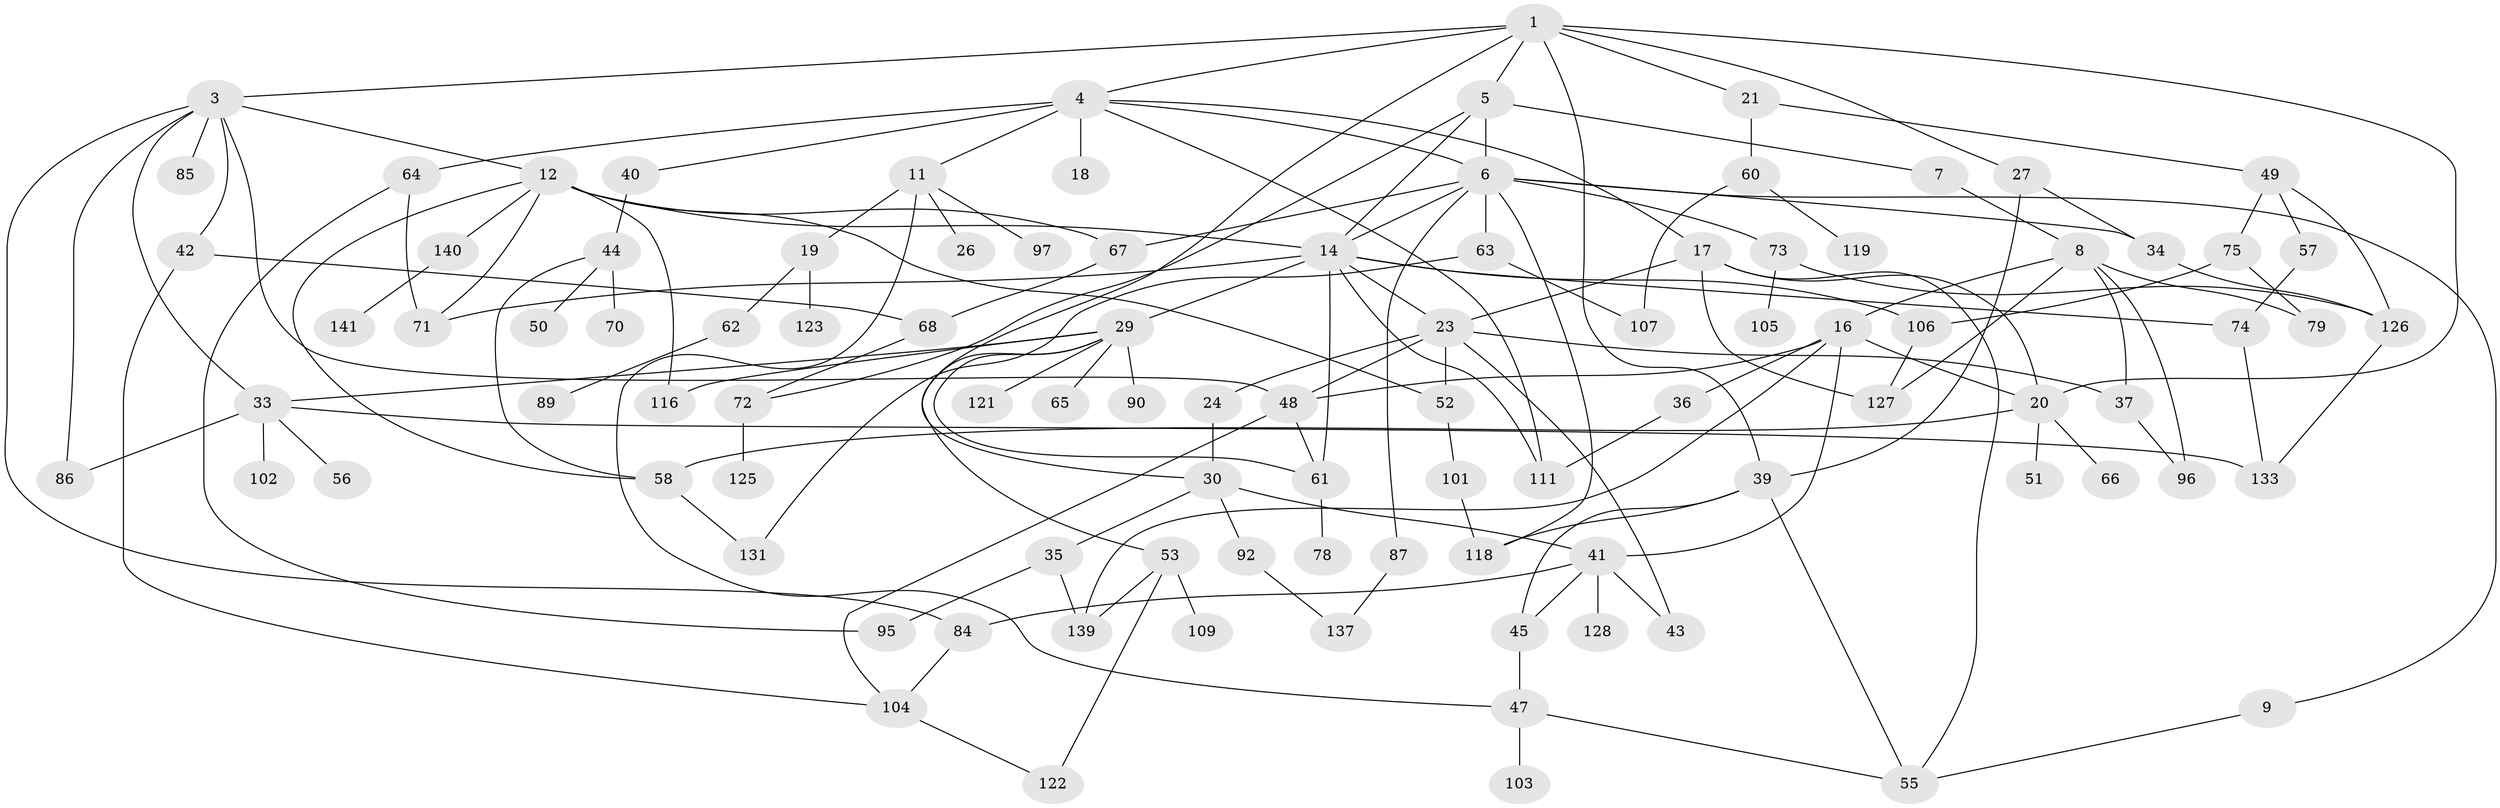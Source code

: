 // original degree distribution, {6: 0.03546099290780142, 4: 0.1347517730496454, 8: 0.014184397163120567, 5: 0.09929078014184398, 2: 0.24822695035460993, 3: 0.2198581560283688, 7: 0.014184397163120567, 1: 0.23404255319148937}
// Generated by graph-tools (version 1.1) at 2025/10/02/27/25 16:10:55]
// undirected, 98 vertices, 153 edges
graph export_dot {
graph [start="1"]
  node [color=gray90,style=filled];
  1 [super="+2"];
  3 [super="+32"];
  4 [super="+15"];
  5 [super="+25"];
  6 [super="+31"];
  7;
  8 [super="+10"];
  9;
  11 [super="+13"];
  12 [super="+28"];
  14 [super="+110"];
  16 [super="+22"];
  17 [super="+112"];
  18;
  19 [super="+136"];
  20 [super="+77"];
  21;
  23 [super="+76"];
  24 [super="+100"];
  26;
  27 [super="+81"];
  29 [super="+38"];
  30;
  33 [super="+46"];
  34;
  35 [super="+91"];
  36;
  37 [super="+94"];
  39;
  40;
  41 [super="+69"];
  42;
  43;
  44 [super="+59"];
  45 [super="+83"];
  47 [super="+132"];
  48 [super="+98"];
  49 [super="+130"];
  50;
  51;
  52 [super="+117"];
  53 [super="+54"];
  55;
  56 [super="+113"];
  57;
  58 [super="+88"];
  60 [super="+99"];
  61;
  62 [super="+114"];
  63;
  64 [super="+82"];
  65;
  66;
  67;
  68;
  70;
  71 [super="+108"];
  72 [super="+80"];
  73;
  74;
  75;
  78 [super="+138"];
  79 [super="+93"];
  84 [super="+115"];
  85;
  86;
  87;
  89;
  90;
  92;
  95;
  96;
  97;
  101;
  102;
  103 [super="+120"];
  104;
  105;
  106 [super="+124"];
  107;
  109;
  111 [super="+135"];
  116;
  118;
  119;
  121;
  122 [super="+134"];
  123;
  125;
  126 [super="+129"];
  127;
  128;
  131;
  133;
  137;
  139;
  140;
  141;
  1 -- 3;
  1 -- 5;
  1 -- 20;
  1 -- 30;
  1 -- 39;
  1 -- 27;
  1 -- 4;
  1 -- 21;
  3 -- 12;
  3 -- 33;
  3 -- 84;
  3 -- 85;
  3 -- 86;
  3 -- 42;
  3 -- 48;
  4 -- 11;
  4 -- 18;
  4 -- 64 [weight=2];
  4 -- 111;
  4 -- 6;
  4 -- 40;
  4 -- 17;
  5 -- 6;
  5 -- 7;
  5 -- 72;
  5 -- 14;
  6 -- 9;
  6 -- 14;
  6 -- 63;
  6 -- 34;
  6 -- 67;
  6 -- 118;
  6 -- 87;
  6 -- 73;
  7 -- 8;
  8 -- 16;
  8 -- 37;
  8 -- 79;
  8 -- 127;
  8 -- 96;
  9 -- 55;
  11 -- 26;
  11 -- 47;
  11 -- 97;
  11 -- 19 [weight=2];
  12 -- 52;
  12 -- 71;
  12 -- 14;
  12 -- 140;
  12 -- 67;
  12 -- 116;
  12 -- 58;
  14 -- 23;
  14 -- 29;
  14 -- 106;
  14 -- 71;
  14 -- 74;
  14 -- 61;
  14 -- 111;
  16 -- 41;
  16 -- 20 [weight=2];
  16 -- 48;
  16 -- 36;
  16 -- 139;
  17 -- 127;
  17 -- 20;
  17 -- 23;
  17 -- 55;
  19 -- 62;
  19 -- 123;
  20 -- 51;
  20 -- 66;
  20 -- 58;
  21 -- 49;
  21 -- 60;
  23 -- 24;
  23 -- 43;
  23 -- 48;
  23 -- 52;
  23 -- 37;
  24 -- 30;
  27 -- 34;
  27 -- 39;
  29 -- 53;
  29 -- 90;
  29 -- 33 [weight=2];
  29 -- 65;
  29 -- 61;
  29 -- 116;
  29 -- 121;
  30 -- 35;
  30 -- 41;
  30 -- 92;
  33 -- 56;
  33 -- 133;
  33 -- 102;
  33 -- 86;
  34 -- 126;
  35 -- 139;
  35 -- 95;
  36 -- 111;
  37 -- 96;
  39 -- 45;
  39 -- 118;
  39 -- 55;
  40 -- 44;
  41 -- 128;
  41 -- 43;
  41 -- 84;
  41 -- 45;
  42 -- 104;
  42 -- 68;
  44 -- 50;
  44 -- 70;
  44 -- 58;
  45 -- 47;
  47 -- 55;
  47 -- 103;
  48 -- 61;
  48 -- 104;
  49 -- 57;
  49 -- 75;
  49 -- 126;
  52 -- 101;
  53 -- 109 [weight=2];
  53 -- 122;
  53 -- 139;
  57 -- 74;
  58 -- 131;
  60 -- 107;
  60 -- 119;
  61 -- 78;
  62 -- 89;
  63 -- 131;
  63 -- 107;
  64 -- 95;
  64 -- 71;
  67 -- 68;
  68 -- 72;
  72 -- 125;
  73 -- 105;
  73 -- 126;
  74 -- 133;
  75 -- 106;
  75 -- 79;
  84 -- 104;
  87 -- 137;
  92 -- 137;
  101 -- 118;
  104 -- 122;
  106 -- 127;
  126 -- 133;
  140 -- 141;
}
